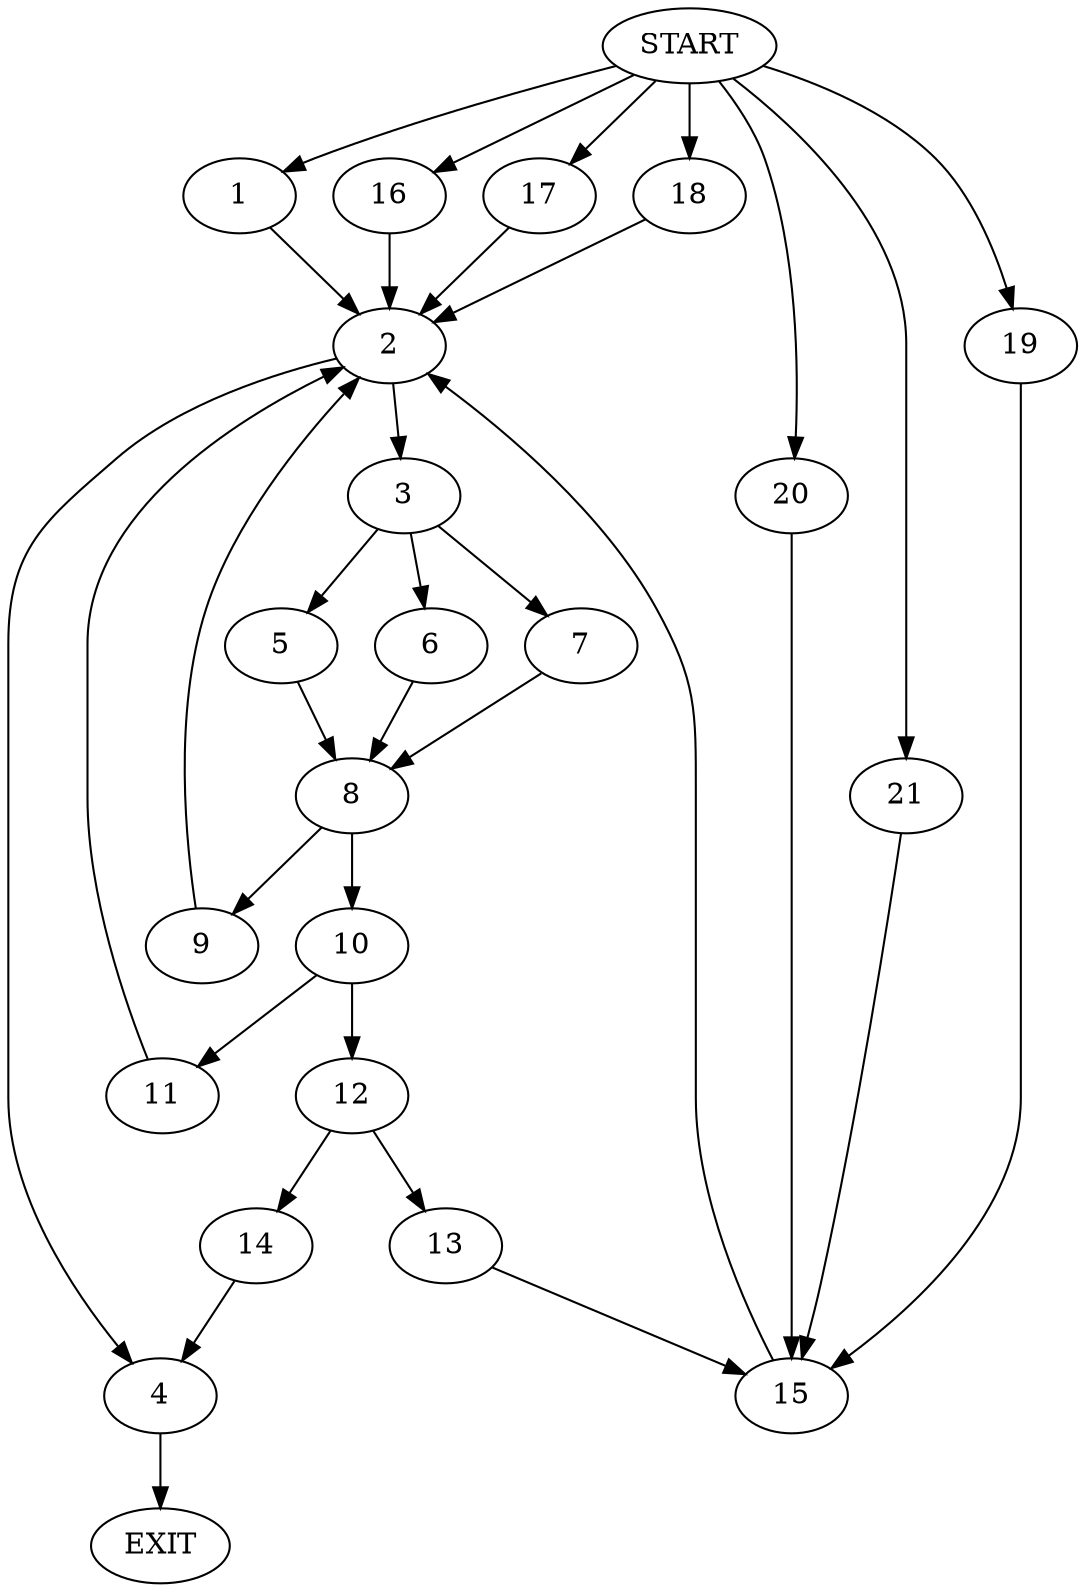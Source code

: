 digraph {
0 [label="START"]
22 [label="EXIT"]
0 -> 1
1 -> 2
2 -> 3
2 -> 4
3 -> 5
3 -> 6
3 -> 7
4 -> 22
6 -> 8
5 -> 8
7 -> 8
8 -> 9
8 -> 10
9 -> 2
10 -> 11
10 -> 12
12 -> 13
12 -> 14
11 -> 2
14 -> 4
13 -> 15
0 -> 16
16 -> 2
0 -> 17
17 -> 2
0 -> 18
18 -> 2
15 -> 2
0 -> 19
19 -> 15
0 -> 20
20 -> 15
0 -> 21
21 -> 15
}

